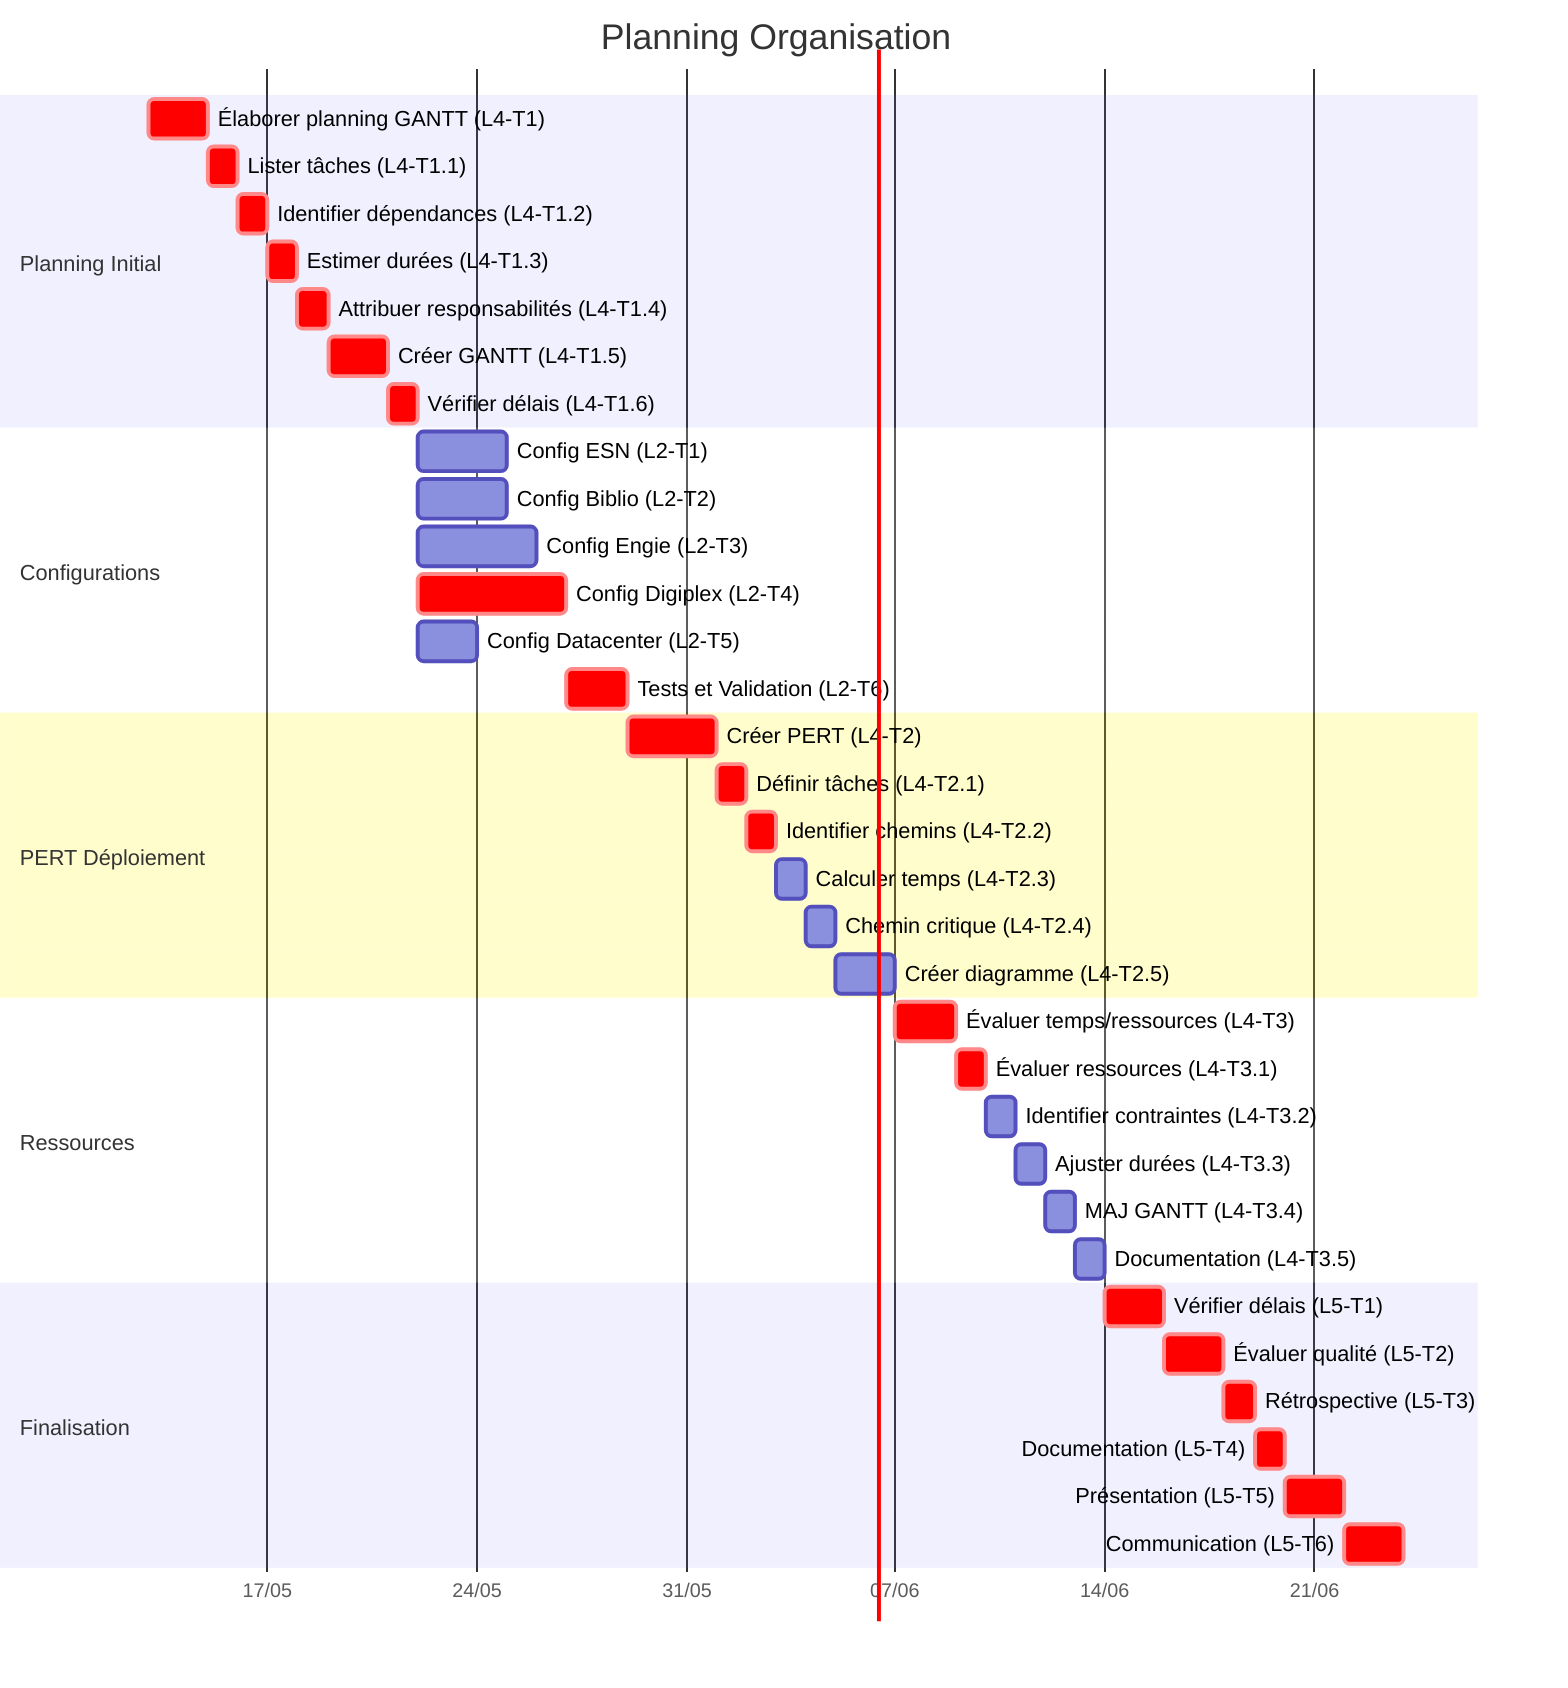 gantt
    title Planning Organisation
    dateFormat DD/MM
    axisFormat %d/%m
    
    section Planning Initial
    Élaborer planning GANTT (L4-T1)    :crit, l4t1, 13/05, 2d
    Lister tâches (L4-T1.1)           :crit, l4t11, after l4t1, 1d
    Identifier dépendances (L4-T1.2)   :crit, l4t12, after l4t11, 1d
    Estimer durées (L4-T1.3)          :crit, l4t13, after l4t12, 1d
    Attribuer responsabilités (L4-T1.4):crit, l4t14, after l4t13, 1d
    Créer GANTT (L4-T1.5)             :crit, l4t15, after l4t14, 2d
    Vérifier délais (L4-T1.6)         :crit, l4t16, after l4t15, 1d
    
    section Configurations
    Config ESN (L2-T1)                :l2t1, after l4t16, 3d
    Config Biblio (L2-T2)             :l2t2, after l4t16, 3d
    Config Engie (L2-T3)              :l2t3, after l4t16, 4d
    Config Digiplex (L2-T4)           :crit, l2t4, after l4t16, 5d
    Config Datacenter (L2-T5)         :l2t5, after l4t16, 2d
    Tests et Validation (L2-T6)       :crit, l2t6, after l2t4, 2d
    
    section PERT Déploiement
    Créer PERT (L4-T2)               :crit, l4t2, after l2t6, 3d
    Définir tâches (L4-T2.1)         :crit, l4t21, after l4t2, 1d
    Identifier chemins (L4-T2.2)     :crit, l4t22, after l4t21, 1d
    Calculer temps (L4-T2.3)         :l4t23, after l4t22, 1d
    Chemin critique (L4-T2.4)        :l4t24, after l4t23, 1d
    Créer diagramme (L4-T2.5)        :l4t25, after l4t24, 2d
    
    section Ressources
    Évaluer temps/ressources (L4-T3)  :crit, l4t3, after l4t25, 2d
    Évaluer ressources (L4-T3.1)     :crit, l4t31, after l4t3, 1d
    Identifier contraintes (L4-T3.2)  :l4t32, after l4t31, 1d
    Ajuster durées (L4-T3.3)         :l4t33, after l4t32, 1d
    MAJ GANTT (L4-T3.4)              :l4t34, after l4t33, 1d
    Documentation (L4-T3.5)           :l4t35, after l4t34, 1d
    
    section Finalisation
    Vérifier délais (L5-T1)          :crit, l5t1, after l4t35, 2d
    Évaluer qualité (L5-T2)          :crit, l5t2, after l5t1, 2d
    Rétrospective (L5-T3)            :crit, l5t3, after l5t2, 1d
    Documentation (L5-T4)             :crit, l5t4, after l5t3, 1d
    Présentation (L5-T5)             :crit, l5t5, after l5t4, 2d
    Communication (L5-T6)             :crit, l5t6, after l5t5, 2d